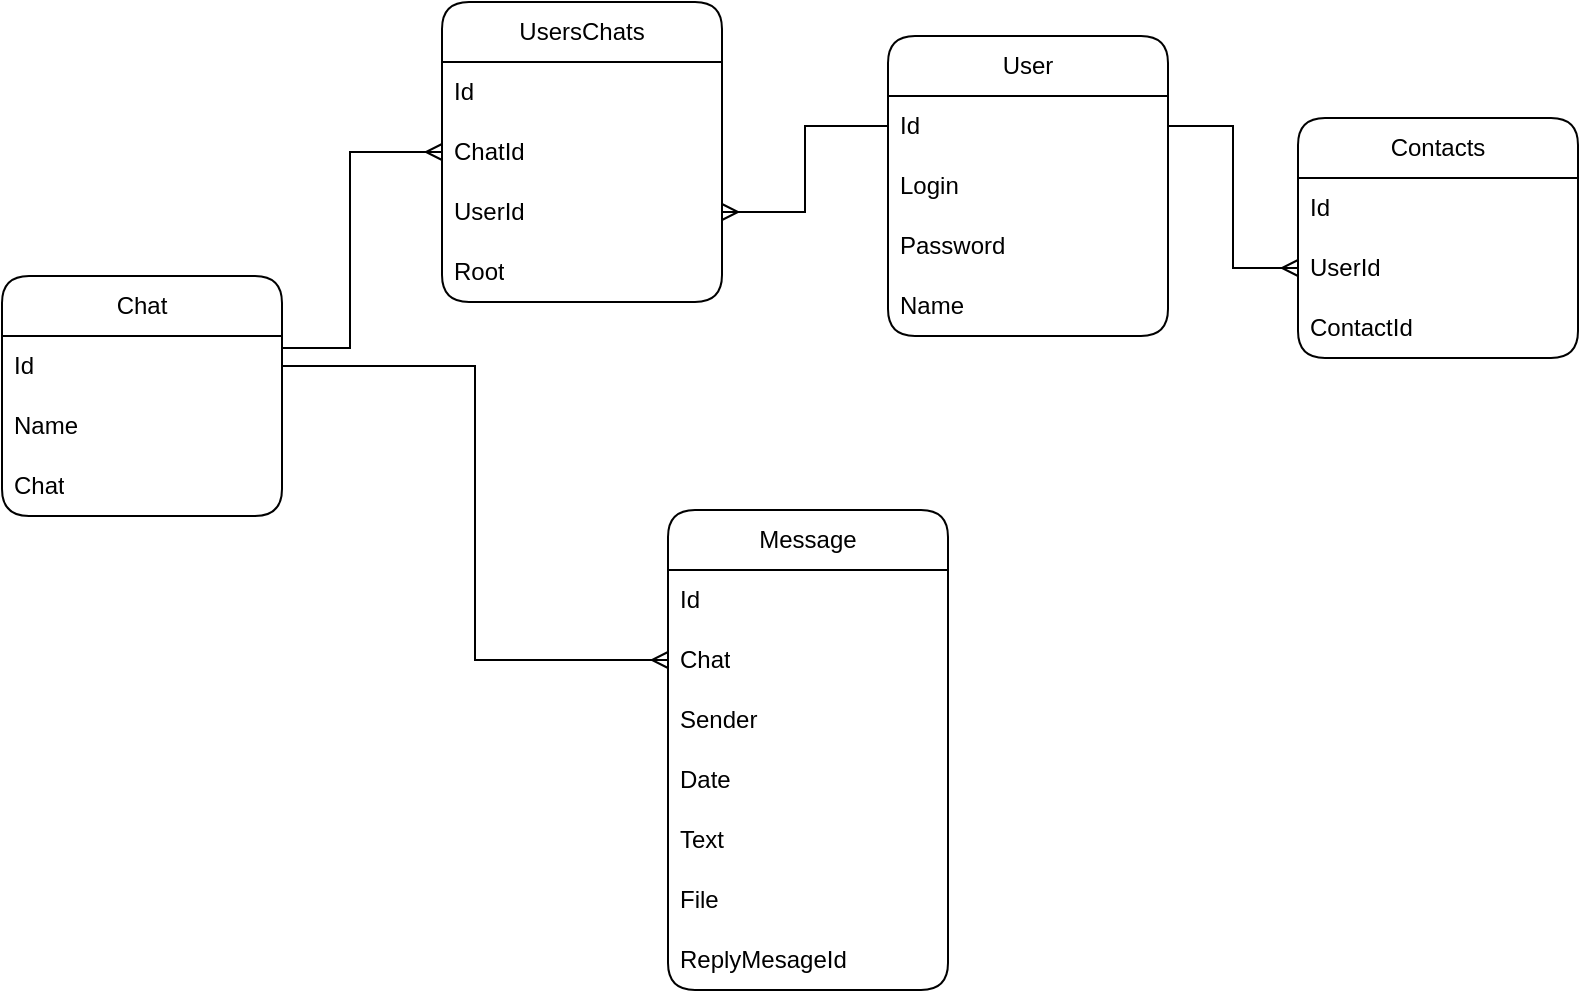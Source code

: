 <mxfile version="20.8.16" type="device" pages="4"><diagram id="z2VdPP5E9rf9lnQE1eEY" name="ERD"><mxGraphModel dx="591" dy="820" grid="0" gridSize="10" guides="1" tooltips="1" connect="1" arrows="1" fold="1" page="1" pageScale="1" pageWidth="827" pageHeight="1169" math="0" shadow="0"><root><mxCell id="0"/><mxCell id="1" parent="0"/><mxCell id="FbfmWUCXFCVzYImDOT79-1" value="Message" style="swimlane;fontStyle=0;childLayout=stackLayout;horizontal=1;startSize=30;horizontalStack=0;resizeParent=1;resizeParentMax=0;resizeLast=0;collapsible=1;marginBottom=0;whiteSpace=wrap;html=1;rounded=1;" parent="1" vertex="1"><mxGeometry x="1179" y="608" width="140" height="240" as="geometry"/></mxCell><mxCell id="FbfmWUCXFCVzYImDOT79-2" value="Id" style="text;strokeColor=none;fillColor=none;align=left;verticalAlign=middle;spacingLeft=4;spacingRight=4;overflow=hidden;points=[[0,0.5],[1,0.5]];portConstraint=eastwest;rotatable=0;whiteSpace=wrap;html=1;" parent="FbfmWUCXFCVzYImDOT79-1" vertex="1"><mxGeometry y="30" width="140" height="30" as="geometry"/></mxCell><mxCell id="FbfmWUCXFCVzYImDOT79-3" value="Chat" style="text;strokeColor=none;fillColor=none;align=left;verticalAlign=middle;spacingLeft=4;spacingRight=4;overflow=hidden;points=[[0,0.5],[1,0.5]];portConstraint=eastwest;rotatable=0;whiteSpace=wrap;html=1;" parent="FbfmWUCXFCVzYImDOT79-1" vertex="1"><mxGeometry y="60" width="140" height="30" as="geometry"/></mxCell><mxCell id="FbfmWUCXFCVzYImDOT79-4" value="Sender" style="text;strokeColor=none;fillColor=none;align=left;verticalAlign=middle;spacingLeft=4;spacingRight=4;overflow=hidden;points=[[0,0.5],[1,0.5]];portConstraint=eastwest;rotatable=0;whiteSpace=wrap;html=1;" parent="FbfmWUCXFCVzYImDOT79-1" vertex="1"><mxGeometry y="90" width="140" height="30" as="geometry"/></mxCell><mxCell id="I985CrPTi6Z5w1ehwbyP-1" value="Date" style="text;strokeColor=none;fillColor=none;align=left;verticalAlign=middle;spacingLeft=4;spacingRight=4;overflow=hidden;points=[[0,0.5],[1,0.5]];portConstraint=eastwest;rotatable=0;whiteSpace=wrap;html=1;" parent="FbfmWUCXFCVzYImDOT79-1" vertex="1"><mxGeometry y="120" width="140" height="30" as="geometry"/></mxCell><mxCell id="I985CrPTi6Z5w1ehwbyP-2" value="Text" style="text;strokeColor=none;fillColor=none;align=left;verticalAlign=middle;spacingLeft=4;spacingRight=4;overflow=hidden;points=[[0,0.5],[1,0.5]];portConstraint=eastwest;rotatable=0;whiteSpace=wrap;html=1;" parent="FbfmWUCXFCVzYImDOT79-1" vertex="1"><mxGeometry y="150" width="140" height="30" as="geometry"/></mxCell><mxCell id="I985CrPTi6Z5w1ehwbyP-3" value="File" style="text;strokeColor=none;fillColor=none;align=left;verticalAlign=middle;spacingLeft=4;spacingRight=4;overflow=hidden;points=[[0,0.5],[1,0.5]];portConstraint=eastwest;rotatable=0;whiteSpace=wrap;html=1;" parent="FbfmWUCXFCVzYImDOT79-1" vertex="1"><mxGeometry y="180" width="140" height="30" as="geometry"/></mxCell><mxCell id="I985CrPTi6Z5w1ehwbyP-4" value="ReplyMesageId" style="text;strokeColor=none;fillColor=none;align=left;verticalAlign=middle;spacingLeft=4;spacingRight=4;overflow=hidden;points=[[0,0.5],[1,0.5]];portConstraint=eastwest;rotatable=0;whiteSpace=wrap;html=1;" parent="FbfmWUCXFCVzYImDOT79-1" vertex="1"><mxGeometry y="210" width="140" height="30" as="geometry"/></mxCell><mxCell id="I985CrPTi6Z5w1ehwbyP-9" value="Chat" style="swimlane;fontStyle=0;childLayout=stackLayout;horizontal=1;startSize=30;horizontalStack=0;resizeParent=1;resizeParentMax=0;resizeLast=0;collapsible=1;marginBottom=0;whiteSpace=wrap;html=1;rounded=1;" parent="1" vertex="1"><mxGeometry x="846" y="491" width="140" height="120" as="geometry"/></mxCell><mxCell id="I985CrPTi6Z5w1ehwbyP-10" value="Id" style="text;strokeColor=none;fillColor=none;align=left;verticalAlign=middle;spacingLeft=4;spacingRight=4;overflow=hidden;points=[[0,0.5],[1,0.5]];portConstraint=eastwest;rotatable=0;whiteSpace=wrap;html=1;" parent="I985CrPTi6Z5w1ehwbyP-9" vertex="1"><mxGeometry y="30" width="140" height="30" as="geometry"/></mxCell><mxCell id="I985CrPTi6Z5w1ehwbyP-11" value="Name" style="text;strokeColor=none;fillColor=none;align=left;verticalAlign=middle;spacingLeft=4;spacingRight=4;overflow=hidden;points=[[0,0.5],[1,0.5]];portConstraint=eastwest;rotatable=0;whiteSpace=wrap;html=1;" parent="I985CrPTi6Z5w1ehwbyP-9" vertex="1"><mxGeometry y="60" width="140" height="30" as="geometry"/></mxCell><mxCell id="I985CrPTi6Z5w1ehwbyP-12" value="Chat" style="text;strokeColor=none;fillColor=none;align=left;verticalAlign=middle;spacingLeft=4;spacingRight=4;overflow=hidden;points=[[0,0.5],[1,0.5]];portConstraint=eastwest;rotatable=0;whiteSpace=wrap;html=1;" parent="I985CrPTi6Z5w1ehwbyP-9" vertex="1"><mxGeometry y="90" width="140" height="30" as="geometry"/></mxCell><mxCell id="I985CrPTi6Z5w1ehwbyP-13" value="UsersChats" style="swimlane;fontStyle=0;childLayout=stackLayout;horizontal=1;startSize=30;horizontalStack=0;resizeParent=1;resizeParentMax=0;resizeLast=0;collapsible=1;marginBottom=0;whiteSpace=wrap;html=1;rounded=1;" parent="1" vertex="1"><mxGeometry x="1066" y="354" width="140" height="150" as="geometry"/></mxCell><mxCell id="I985CrPTi6Z5w1ehwbyP-14" value="Id" style="text;strokeColor=none;fillColor=none;align=left;verticalAlign=middle;spacingLeft=4;spacingRight=4;overflow=hidden;points=[[0,0.5],[1,0.5]];portConstraint=eastwest;rotatable=0;whiteSpace=wrap;html=1;" parent="I985CrPTi6Z5w1ehwbyP-13" vertex="1"><mxGeometry y="30" width="140" height="30" as="geometry"/></mxCell><mxCell id="I985CrPTi6Z5w1ehwbyP-15" value="ChatId" style="text;strokeColor=none;fillColor=none;align=left;verticalAlign=middle;spacingLeft=4;spacingRight=4;overflow=hidden;points=[[0,0.5],[1,0.5]];portConstraint=eastwest;rotatable=0;whiteSpace=wrap;html=1;" parent="I985CrPTi6Z5w1ehwbyP-13" vertex="1"><mxGeometry y="60" width="140" height="30" as="geometry"/></mxCell><mxCell id="I985CrPTi6Z5w1ehwbyP-16" value="UserId" style="text;strokeColor=none;fillColor=none;align=left;verticalAlign=middle;spacingLeft=4;spacingRight=4;overflow=hidden;points=[[0,0.5],[1,0.5]];portConstraint=eastwest;rotatable=0;whiteSpace=wrap;html=1;" parent="I985CrPTi6Z5w1ehwbyP-13" vertex="1"><mxGeometry y="90" width="140" height="30" as="geometry"/></mxCell><mxCell id="I985CrPTi6Z5w1ehwbyP-17" value="Root" style="text;strokeColor=none;fillColor=none;align=left;verticalAlign=middle;spacingLeft=4;spacingRight=4;overflow=hidden;points=[[0,0.5],[1,0.5]];portConstraint=eastwest;rotatable=0;whiteSpace=wrap;html=1;" parent="I985CrPTi6Z5w1ehwbyP-13" vertex="1"><mxGeometry y="120" width="140" height="30" as="geometry"/></mxCell><mxCell id="I985CrPTi6Z5w1ehwbyP-22" value="User" style="swimlane;fontStyle=0;childLayout=stackLayout;horizontal=1;startSize=30;horizontalStack=0;resizeParent=1;resizeParentMax=0;resizeLast=0;collapsible=1;marginBottom=0;whiteSpace=wrap;html=1;rounded=1;" parent="1" vertex="1"><mxGeometry x="1289" y="371" width="140" height="150" as="geometry"/></mxCell><mxCell id="I985CrPTi6Z5w1ehwbyP-23" value="Id" style="text;strokeColor=none;fillColor=none;align=left;verticalAlign=middle;spacingLeft=4;spacingRight=4;overflow=hidden;points=[[0,0.5],[1,0.5]];portConstraint=eastwest;rotatable=0;whiteSpace=wrap;html=1;" parent="I985CrPTi6Z5w1ehwbyP-22" vertex="1"><mxGeometry y="30" width="140" height="30" as="geometry"/></mxCell><mxCell id="I985CrPTi6Z5w1ehwbyP-24" value="Login" style="text;strokeColor=none;fillColor=none;align=left;verticalAlign=middle;spacingLeft=4;spacingRight=4;overflow=hidden;points=[[0,0.5],[1,0.5]];portConstraint=eastwest;rotatable=0;whiteSpace=wrap;html=1;" parent="I985CrPTi6Z5w1ehwbyP-22" vertex="1"><mxGeometry y="60" width="140" height="30" as="geometry"/></mxCell><mxCell id="I985CrPTi6Z5w1ehwbyP-25" value="Password" style="text;strokeColor=none;fillColor=none;align=left;verticalAlign=middle;spacingLeft=4;spacingRight=4;overflow=hidden;points=[[0,0.5],[1,0.5]];portConstraint=eastwest;rotatable=0;whiteSpace=wrap;html=1;" parent="I985CrPTi6Z5w1ehwbyP-22" vertex="1"><mxGeometry y="90" width="140" height="30" as="geometry"/></mxCell><mxCell id="I985CrPTi6Z5w1ehwbyP-27" value="Name" style="text;strokeColor=none;fillColor=none;align=left;verticalAlign=middle;spacingLeft=4;spacingRight=4;overflow=hidden;points=[[0,0.5],[1,0.5]];portConstraint=eastwest;rotatable=0;whiteSpace=wrap;html=1;" parent="I985CrPTi6Z5w1ehwbyP-22" vertex="1"><mxGeometry y="120" width="140" height="30" as="geometry"/></mxCell><mxCell id="I985CrPTi6Z5w1ehwbyP-32" style="edgeStyle=orthogonalEdgeStyle;rounded=0;orthogonalLoop=1;jettySize=auto;html=1;endArrow=ERmany;endFill=0;" parent="1" source="I985CrPTi6Z5w1ehwbyP-10" target="FbfmWUCXFCVzYImDOT79-3" edge="1"><mxGeometry relative="1" as="geometry"/></mxCell><mxCell id="I985CrPTi6Z5w1ehwbyP-34" style="edgeStyle=orthogonalEdgeStyle;rounded=0;orthogonalLoop=1;jettySize=auto;html=1;endArrow=ERmany;endFill=0;" parent="1" source="I985CrPTi6Z5w1ehwbyP-10" target="I985CrPTi6Z5w1ehwbyP-15" edge="1"><mxGeometry relative="1" as="geometry"><Array as="points"><mxPoint x="1020" y="527"/><mxPoint x="1020" y="429"/></Array></mxGeometry></mxCell><mxCell id="I985CrPTi6Z5w1ehwbyP-36" style="edgeStyle=orthogonalEdgeStyle;rounded=0;orthogonalLoop=1;jettySize=auto;html=1;endArrow=ERmany;endFill=0;" parent="1" source="I985CrPTi6Z5w1ehwbyP-23" target="I985CrPTi6Z5w1ehwbyP-16" edge="1"><mxGeometry relative="1" as="geometry"/></mxCell><mxCell id="XL3skeO6Lh-21nJ-4x85-1" value="Contacts" style="swimlane;fontStyle=0;childLayout=stackLayout;horizontal=1;startSize=30;horizontalStack=0;resizeParent=1;resizeParentMax=0;resizeLast=0;collapsible=1;marginBottom=0;whiteSpace=wrap;html=1;rounded=1;" parent="1" vertex="1"><mxGeometry x="1494" y="412" width="140" height="120" as="geometry"/></mxCell><mxCell id="XL3skeO6Lh-21nJ-4x85-2" value="Id" style="text;strokeColor=none;fillColor=none;align=left;verticalAlign=middle;spacingLeft=4;spacingRight=4;overflow=hidden;points=[[0,0.5],[1,0.5]];portConstraint=eastwest;rotatable=0;whiteSpace=wrap;html=1;" parent="XL3skeO6Lh-21nJ-4x85-1" vertex="1"><mxGeometry y="30" width="140" height="30" as="geometry"/></mxCell><mxCell id="XL3skeO6Lh-21nJ-4x85-3" value="UserId" style="text;strokeColor=none;fillColor=none;align=left;verticalAlign=middle;spacingLeft=4;spacingRight=4;overflow=hidden;points=[[0,0.5],[1,0.5]];portConstraint=eastwest;rotatable=0;whiteSpace=wrap;html=1;" parent="XL3skeO6Lh-21nJ-4x85-1" vertex="1"><mxGeometry y="60" width="140" height="30" as="geometry"/></mxCell><mxCell id="XL3skeO6Lh-21nJ-4x85-12" value="ContactId" style="text;strokeColor=none;fillColor=none;align=left;verticalAlign=middle;spacingLeft=4;spacingRight=4;overflow=hidden;points=[[0,0.5],[1,0.5]];portConstraint=eastwest;rotatable=0;whiteSpace=wrap;html=1;" parent="XL3skeO6Lh-21nJ-4x85-1" vertex="1"><mxGeometry y="90" width="140" height="30" as="geometry"/></mxCell><mxCell id="XL3skeO6Lh-21nJ-4x85-9" style="edgeStyle=orthogonalEdgeStyle;rounded=0;orthogonalLoop=1;jettySize=auto;html=1;entryX=0;entryY=0.5;entryDx=0;entryDy=0;endArrow=ERmany;endFill=0;" parent="1" source="I985CrPTi6Z5w1ehwbyP-23" target="XL3skeO6Lh-21nJ-4x85-3" edge="1"><mxGeometry relative="1" as="geometry"/></mxCell></root></mxGraphModel></diagram><diagram id="fzyZvT5CDgICS-utfJ7O" name="Диаграмма состояний"><mxGraphModel dx="3418" dy="1220" grid="1" gridSize="10" guides="1" tooltips="1" connect="1" arrows="1" fold="1" page="0" pageScale="1" pageWidth="827" pageHeight="1169" math="0" shadow="0"><root><mxCell id="0"/><mxCell id="1" parent="0"/><mxCell id="l2x0lb1TCZAshGZwejLS-6" value="" style="ellipse;html=1;shape=endState;fillColor=#000000;strokeColor=#000000;" parent="1" vertex="1"><mxGeometry x="-1431" y="490" width="30" height="30" as="geometry"/></mxCell><mxCell id="5RJV8oR0YOuCCj94N0gA-1" value="Успешная авторизация" style="edgeStyle=orthogonalEdgeStyle;rounded=1;jumpStyle=gap;orthogonalLoop=1;jettySize=auto;html=1;entryX=0.5;entryY=0;entryDx=0;entryDy=0;" parent="1" source="l2x0lb1TCZAshGZwejLS-9" target="l2x0lb1TCZAshGZwejLS-37" edge="1"><mxGeometry relative="1" as="geometry"/></mxCell><mxCell id="l2x0lb1TCZAshGZwejLS-9" value="Авторизация" style="swimlane;whiteSpace=wrap;html=1;rounded=1;" parent="1" vertex="1"><mxGeometry x="-1386" y="-210" width="304" height="290" as="geometry"/></mxCell><mxCell id="l2x0lb1TCZAshGZwejLS-10" value="Ввод данных аккаунта" style="swimlane;whiteSpace=wrap;html=1;rounded=1;" parent="l2x0lb1TCZAshGZwejLS-9" vertex="1"><mxGeometry x="39.5" y="41" width="225" height="228" as="geometry"/></mxCell><mxCell id="l2x0lb1TCZAshGZwejLS-11" value="Ввод логина" style="swimlane;whiteSpace=wrap;html=1;rounded=1;startSize=23;" parent="l2x0lb1TCZAshGZwejLS-10" vertex="1"><mxGeometry x="25" y="42" width="185" height="71" as="geometry"/></mxCell><mxCell id="l2x0lb1TCZAshGZwejLS-13" value="request" style="text;html=1;align=center;verticalAlign=middle;resizable=0;points=[];autosize=1;strokeColor=none;fillColor=none;" parent="l2x0lb1TCZAshGZwejLS-11" vertex="1"><mxGeometry x="62.5" y="33.5" width="59" height="26" as="geometry"/></mxCell><mxCell id="l2x0lb1TCZAshGZwejLS-14" value="Ввод пароля" style="swimlane;whiteSpace=wrap;html=1;rounded=1;" parent="l2x0lb1TCZAshGZwejLS-10" vertex="1"><mxGeometry x="25" y="149" width="185" height="71" as="geometry"/></mxCell><mxCell id="l2x0lb1TCZAshGZwejLS-15" value="request" style="text;html=1;align=center;verticalAlign=middle;resizable=0;points=[];autosize=1;strokeColor=none;fillColor=none;" parent="l2x0lb1TCZAshGZwejLS-14" vertex="1"><mxGeometry x="64.5" y="31" width="59" height="26" as="geometry"/></mxCell><mxCell id="5RJV8oR0YOuCCj94N0gA-2" value="Аккаунт &lt;br&gt;создан" style="edgeStyle=orthogonalEdgeStyle;rounded=1;jumpStyle=gap;orthogonalLoop=1;jettySize=auto;html=1;entryX=0;entryY=0.5;entryDx=0;entryDy=0;" parent="1" source="l2x0lb1TCZAshGZwejLS-17" target="l2x0lb1TCZAshGZwejLS-9" edge="1"><mxGeometry relative="1" as="geometry"/></mxCell><mxCell id="l2x0lb1TCZAshGZwejLS-17" value="Регистрация" style="swimlane;whiteSpace=wrap;html=1;rounded=1;startSize=23;" parent="1" vertex="1"><mxGeometry x="-1747" y="-210" width="277" height="376" as="geometry"/></mxCell><mxCell id="l2x0lb1TCZAshGZwejLS-18" value="Ввод данных аккаунта" style="swimlane;whiteSpace=wrap;html=1;rounded=1;" parent="l2x0lb1TCZAshGZwejLS-17" vertex="1"><mxGeometry x="22" y="39.5" width="225" height="316" as="geometry"/></mxCell><mxCell id="l2x0lb1TCZAshGZwejLS-48" style="edgeStyle=orthogonalEdgeStyle;rounded=0;orthogonalLoop=1;jettySize=auto;html=1;entryX=0.5;entryY=0;entryDx=0;entryDy=0;strokeColor=#FFFFFF;" parent="l2x0lb1TCZAshGZwejLS-18" source="l2x0lb1TCZAshGZwejLS-19" target="l2x0lb1TCZAshGZwejLS-24" edge="1"><mxGeometry relative="1" as="geometry"/></mxCell><mxCell id="l2x0lb1TCZAshGZwejLS-19" value="Ввод имени" style="swimlane;whiteSpace=wrap;html=1;rounded=1;" parent="l2x0lb1TCZAshGZwejLS-18" vertex="1"><mxGeometry x="20" y="33" width="185" height="71" as="geometry"/></mxCell><mxCell id="l2x0lb1TCZAshGZwejLS-20" value="request" style="text;html=1;align=center;verticalAlign=middle;resizable=0;points=[];autosize=1;strokeColor=none;fillColor=none;" parent="l2x0lb1TCZAshGZwejLS-19" vertex="1"><mxGeometry x="61" y="33" width="59" height="26" as="geometry"/></mxCell><mxCell id="l2x0lb1TCZAshGZwejLS-49" style="edgeStyle=orthogonalEdgeStyle;rounded=0;orthogonalLoop=1;jettySize=auto;html=1;entryX=0.5;entryY=0;entryDx=0;entryDy=0;strokeColor=#FFFFFF;" parent="l2x0lb1TCZAshGZwejLS-18" source="l2x0lb1TCZAshGZwejLS-24" target="l2x0lb1TCZAshGZwejLS-27" edge="1"><mxGeometry relative="1" as="geometry"/></mxCell><mxCell id="l2x0lb1TCZAshGZwejLS-24" value="Ввод логина" style="swimlane;whiteSpace=wrap;html=1;rounded=1;" parent="l2x0lb1TCZAshGZwejLS-18" vertex="1"><mxGeometry x="20" y="126" width="185" height="71" as="geometry"/></mxCell><mxCell id="l2x0lb1TCZAshGZwejLS-25" value="request" style="text;html=1;align=center;verticalAlign=middle;resizable=0;points=[];autosize=1;strokeColor=none;fillColor=none;" parent="l2x0lb1TCZAshGZwejLS-24" vertex="1"><mxGeometry x="62.5" y="33.5" width="59" height="26" as="geometry"/></mxCell><mxCell id="l2x0lb1TCZAshGZwejLS-27" value="Ввод пароля" style="swimlane;whiteSpace=wrap;html=1;rounded=1;" parent="l2x0lb1TCZAshGZwejLS-18" vertex="1"><mxGeometry x="20" y="222" width="185" height="71" as="geometry"/></mxCell><mxCell id="l2x0lb1TCZAshGZwejLS-28" value="request" style="text;html=1;align=center;verticalAlign=middle;resizable=0;points=[];autosize=1;strokeColor=none;fillColor=none;" parent="l2x0lb1TCZAshGZwejLS-27" vertex="1"><mxGeometry x="64.5" y="31" width="59" height="26" as="geometry"/></mxCell><mxCell id="5RJV8oR0YOuCCj94N0gA-3" value="Сообщение &lt;br&gt;отправлено" style="edgeStyle=orthogonalEdgeStyle;rounded=1;jumpStyle=gap;orthogonalLoop=1;jettySize=auto;html=1;entryX=0.5;entryY=0;entryDx=0;entryDy=0;" parent="1" source="l2x0lb1TCZAshGZwejLS-37" target="l2x0lb1TCZAshGZwejLS-6" edge="1"><mxGeometry x="-0.176" relative="1" as="geometry"><mxPoint as="offset"/></mxGeometry></mxCell><mxCell id="l2x0lb1TCZAshGZwejLS-37" value="Взаимодействие с сайтом" style="swimlane;whiteSpace=wrap;html=1;rounded=1;" parent="1" vertex="1"><mxGeometry x="-1747" y="192" width="662" height="247" as="geometry"/></mxCell><mxCell id="l2x0lb1TCZAshGZwejLS-38" value="Открыть чат" style="swimlane;whiteSpace=wrap;html=1;rounded=1;" parent="l2x0lb1TCZAshGZwejLS-37" vertex="1"><mxGeometry x="14" y="63" width="304" height="153" as="geometry"/></mxCell><mxCell id="l2x0lb1TCZAshGZwejLS-39" value="Выбор чата" style="swimlane;whiteSpace=wrap;html=1;rounded=1;" parent="l2x0lb1TCZAshGZwejLS-38" vertex="1"><mxGeometry x="39.5" y="43" width="225" height="82" as="geometry"/></mxCell><mxCell id="l2x0lb1TCZAshGZwejLS-40" value="request" style="text;html=1;align=center;verticalAlign=middle;resizable=0;points=[];autosize=1;strokeColor=none;fillColor=none;" parent="l2x0lb1TCZAshGZwejLS-39" vertex="1"><mxGeometry x="84.5" y="40" width="59" height="26" as="geometry"/></mxCell><mxCell id="l2x0lb1TCZAshGZwejLS-41" value="Отправить сообщение" style="swimlane;whiteSpace=wrap;html=1;rounded=1;" parent="l2x0lb1TCZAshGZwejLS-37" vertex="1"><mxGeometry x="339" y="63" width="304" height="153" as="geometry"/></mxCell><mxCell id="l2x0lb1TCZAshGZwejLS-42" value="Ввод сообщения" style="swimlane;whiteSpace=wrap;html=1;rounded=1;" parent="l2x0lb1TCZAshGZwejLS-41" vertex="1"><mxGeometry x="39.5" y="43" width="225" height="82" as="geometry"/></mxCell><mxCell id="l2x0lb1TCZAshGZwejLS-43" value="request" style="text;html=1;align=center;verticalAlign=middle;resizable=0;points=[];autosize=1;strokeColor=none;fillColor=none;" parent="l2x0lb1TCZAshGZwejLS-42" vertex="1"><mxGeometry x="84.5" y="40" width="59" height="26" as="geometry"/></mxCell><mxCell id="5RJV8oR0YOuCCj94N0gA-4" value="&lt;span style=&quot;border-color: var(--border-color); color: rgb(0, 0, 0); font-family: Helvetica; font-style: normal; font-variant-ligatures: normal; font-variant-caps: normal; font-weight: 400; letter-spacing: normal; orphans: 2; text-align: center; text-indent: 0px; text-transform: none; widows: 2; word-spacing: 0px; -webkit-text-stroke-width: 0px; text-decoration-thickness: initial; text-decoration-style: initial; text-decoration-color: initial; font-size: 12px;&quot;&gt;Вход на сайт без&amp;nbsp;&lt;/span&gt;&lt;div style=&quot;border-color: var(--border-color); color: rgb(0, 0, 0); font-family: Helvetica; font-style: normal; font-variant-ligatures: normal; font-variant-caps: normal; font-weight: 400; letter-spacing: normal; orphans: 2; text-align: center; text-indent: 0px; text-transform: none; widows: 2; word-spacing: 0px; -webkit-text-stroke-width: 0px; text-decoration-thickness: initial; text-decoration-style: initial; text-decoration-color: initial; font-size: 12px;&quot;&gt;учетной записи&lt;/div&gt;" style="edgeStyle=orthogonalEdgeStyle;rounded=1;jumpStyle=gap;orthogonalLoop=1;jettySize=auto;html=1;entryX=0.5;entryY=0;entryDx=0;entryDy=0;" parent="1" source="Z_8dz97kvcMDOXHoFTYa-5" target="l2x0lb1TCZAshGZwejLS-17" edge="1"><mxGeometry x="-0.238" relative="1" as="geometry"><mxPoint as="offset"/></mxGeometry></mxCell><mxCell id="Z_8dz97kvcMDOXHoFTYa-5" value="" style="ellipse;whiteSpace=wrap;html=1;aspect=fixed;fillColor=#000000;" parent="1" vertex="1"><mxGeometry x="-1619.25" y="-280" width="21.5" height="21.5" as="geometry"/></mxCell><mxCell id="Z_8dz97kvcMDOXHoFTYa-10" value="" style="ellipse;html=1;shape=endState;fillColor=#000000;strokeColor=#000000;" parent="1" vertex="1"><mxGeometry x="-1412.5" y="1690" width="30" height="30" as="geometry"/></mxCell><mxCell id="Z_8dz97kvcMDOXHoFTYa-11" value="Успешная авторизация" style="edgeStyle=orthogonalEdgeStyle;rounded=0;orthogonalLoop=1;jettySize=auto;html=1;" parent="1" source="Z_8dz97kvcMDOXHoFTYa-12" target="Z_8dz97kvcMDOXHoFTYa-32" edge="1"><mxGeometry relative="1" as="geometry"/></mxCell><mxCell id="Z_8dz97kvcMDOXHoFTYa-12" value="Авторизация" style="swimlane;whiteSpace=wrap;html=1;rounded=1;" parent="1" vertex="1"><mxGeometry x="-1560" y="900" width="324" height="290" as="geometry"/></mxCell><mxCell id="Z_8dz97kvcMDOXHoFTYa-13" value="Ввод данных аккаунта" style="swimlane;whiteSpace=wrap;html=1;rounded=1;" parent="Z_8dz97kvcMDOXHoFTYa-12" vertex="1"><mxGeometry x="49.5" y="41" width="225" height="228" as="geometry"/></mxCell><mxCell id="Z_8dz97kvcMDOXHoFTYa-14" value="Ввод логина" style="swimlane;whiteSpace=wrap;html=1;rounded=1;startSize=23;" parent="Z_8dz97kvcMDOXHoFTYa-13" vertex="1"><mxGeometry x="20" y="39" width="185" height="71" as="geometry"/></mxCell><mxCell id="Z_8dz97kvcMDOXHoFTYa-15" value="request" style="text;html=1;align=center;verticalAlign=middle;resizable=0;points=[];autosize=1;strokeColor=none;fillColor=none;" parent="Z_8dz97kvcMDOXHoFTYa-14" vertex="1"><mxGeometry x="62.5" y="33.5" width="59" height="26" as="geometry"/></mxCell><mxCell id="Z_8dz97kvcMDOXHoFTYa-16" value="Ввод пароля" style="swimlane;whiteSpace=wrap;html=1;rounded=1;" parent="Z_8dz97kvcMDOXHoFTYa-13" vertex="1"><mxGeometry x="20" y="146" width="185" height="71" as="geometry"/></mxCell><mxCell id="Z_8dz97kvcMDOXHoFTYa-17" value="request" style="text;html=1;align=center;verticalAlign=middle;resizable=0;points=[];autosize=1;strokeColor=none;fillColor=none;" parent="Z_8dz97kvcMDOXHoFTYa-16" vertex="1"><mxGeometry x="64.5" y="31" width="59" height="26" as="geometry"/></mxCell><mxCell id="Z_8dz97kvcMDOXHoFTYa-30" style="edgeStyle=orthogonalEdgeStyle;rounded=0;orthogonalLoop=1;jettySize=auto;html=1;entryX=0.5;entryY=0;entryDx=0;entryDy=0;" parent="1" source="Z_8dz97kvcMDOXHoFTYa-32" target="Z_8dz97kvcMDOXHoFTYa-10" edge="1"><mxGeometry relative="1" as="geometry"/></mxCell><mxCell id="Z_8dz97kvcMDOXHoFTYa-31" value="Сообщение &lt;br&gt;отправлено" style="edgeLabel;html=1;align=center;verticalAlign=middle;resizable=0;points=[];" parent="Z_8dz97kvcMDOXHoFTYa-30" vertex="1" connectable="0"><mxGeometry x="0.115" relative="1" as="geometry"><mxPoint y="-7" as="offset"/></mxGeometry></mxCell><mxCell id="Z_8dz97kvcMDOXHoFTYa-32" value="Взаимодействие с сайтом" style="swimlane;whiteSpace=wrap;html=1;rounded=1;" parent="1" vertex="1"><mxGeometry x="-1567.5" y="1220" width="339" height="418" as="geometry"/></mxCell><mxCell id="Z_8dz97kvcMDOXHoFTYa-33" value="Создать чат" style="swimlane;whiteSpace=wrap;html=1;rounded=1;" parent="Z_8dz97kvcMDOXHoFTYa-32" vertex="1"><mxGeometry x="19" y="40" width="304" height="153" as="geometry"/></mxCell><mxCell id="Z_8dz97kvcMDOXHoFTYa-34" value="Ввести данные чата" style="swimlane;whiteSpace=wrap;html=1;rounded=1;" parent="Z_8dz97kvcMDOXHoFTYa-33" vertex="1"><mxGeometry x="39.5" y="43" width="225" height="82" as="geometry"/></mxCell><mxCell id="Z_8dz97kvcMDOXHoFTYa-43" value="добавить участников чата" style="text;html=1;align=center;verticalAlign=middle;resizable=0;points=[];autosize=1;strokeColor=none;fillColor=none;" parent="Z_8dz97kvcMDOXHoFTYa-34" vertex="1"><mxGeometry x="27.5" y="38" width="170" height="30" as="geometry"/></mxCell><mxCell id="Z_8dz97kvcMDOXHoFTYa-36" value="Отправить сообщение" style="swimlane;whiteSpace=wrap;html=1;rounded=1;" parent="Z_8dz97kvcMDOXHoFTYa-32" vertex="1"><mxGeometry x="21" y="240" width="304" height="153" as="geometry"/></mxCell><mxCell id="Z_8dz97kvcMDOXHoFTYa-37" value="Ввод сообщения" style="swimlane;whiteSpace=wrap;html=1;rounded=1;" parent="Z_8dz97kvcMDOXHoFTYa-36" vertex="1"><mxGeometry x="39.5" y="43" width="225" height="82" as="geometry"/></mxCell><mxCell id="Z_8dz97kvcMDOXHoFTYa-38" value="request" style="text;html=1;align=center;verticalAlign=middle;resizable=0;points=[];autosize=1;strokeColor=none;fillColor=none;" parent="Z_8dz97kvcMDOXHoFTYa-37" vertex="1"><mxGeometry x="84.5" y="40" width="59" height="26" as="geometry"/></mxCell><mxCell id="Z_8dz97kvcMDOXHoFTYa-42" value="" style="endArrow=classic;html=1;rounded=0;exitX=0.5;exitY=1;exitDx=0;exitDy=0;" parent="Z_8dz97kvcMDOXHoFTYa-32" source="Z_8dz97kvcMDOXHoFTYa-33" target="Z_8dz97kvcMDOXHoFTYa-36" edge="1"><mxGeometry width="50" height="50" relative="1" as="geometry"><mxPoint x="49" y="-12" as="sourcePoint"/><mxPoint x="99" y="-62" as="targetPoint"/></mxGeometry></mxCell><mxCell id="Z_8dz97kvcMDOXHoFTYa-47" value="Успешно создан чат" style="edgeLabel;html=1;align=center;verticalAlign=middle;resizable=0;points=[];" parent="Z_8dz97kvcMDOXHoFTYa-42" vertex="1" connectable="0"><mxGeometry x="-0.195" y="1" relative="1" as="geometry"><mxPoint as="offset"/></mxGeometry></mxCell><mxCell id="5RJV8oR0YOuCCj94N0gA-6" style="edgeStyle=orthogonalEdgeStyle;rounded=1;jumpStyle=gap;orthogonalLoop=1;jettySize=auto;html=1;entryX=0.5;entryY=0;entryDx=0;entryDy=0;" parent="1" source="5RJV8oR0YOuCCj94N0gA-5" target="Z_8dz97kvcMDOXHoFTYa-12" edge="1"><mxGeometry relative="1" as="geometry"/></mxCell><mxCell id="5RJV8oR0YOuCCj94N0gA-5" value="" style="ellipse;whiteSpace=wrap;html=1;aspect=fixed;fillColor=#000000;" parent="1" vertex="1"><mxGeometry x="-1413.5" y="810" width="31" height="31" as="geometry"/></mxCell><mxCell id="5RJV8oR0YOuCCj94N0gA-7" value="&lt;span style=&quot;font-size: 12px;&quot;&gt;Вход на сайт с&amp;nbsp;&lt;/span&gt;&lt;div style=&quot;font-size: 12px;&quot;&gt;учетной записью&lt;/div&gt;" style="edgeLabel;html=1;align=center;verticalAlign=middle;resizable=0;points=[];" parent="1" vertex="1" connectable="0"><mxGeometry x="-1400.535" y="866.973" as="geometry"/></mxCell></root></mxGraphModel></diagram><diagram id="da7O-RG12QX-RUkRJvuD" name="Диарамма классов"><mxGraphModel dx="1418" dy="820" grid="0" gridSize="10" guides="1" tooltips="1" connect="1" arrows="1" fold="1" page="0" pageScale="1" pageWidth="827" pageHeight="1169" math="0" shadow="0"><root><mxCell id="0"/><mxCell id="1" parent="0"/><mxCell id="4vCALpQ0_oLf2Ol78lpZ-1" value="Chat" style="swimlane;fontStyle=0;childLayout=stackLayout;horizontal=1;startSize=30;horizontalStack=0;resizeParent=1;resizeParentMax=0;resizeLast=0;collapsible=1;marginBottom=0;whiteSpace=wrap;html=1;" parent="1" vertex="1"><mxGeometry x="577" y="398" width="200" height="300" as="geometry"/></mxCell><mxCell id="4vCALpQ0_oLf2Ol78lpZ-2" value="+ Id : int" style="text;strokeColor=none;fillColor=none;align=left;verticalAlign=middle;spacingLeft=4;spacingRight=4;overflow=hidden;points=[[0,0.5],[1,0.5]];portConstraint=eastwest;rotatable=0;whiteSpace=wrap;html=1;" parent="4vCALpQ0_oLf2Ol78lpZ-1" vertex="1"><mxGeometry y="30" width="200" height="30" as="geometry"/></mxCell><mxCell id="4vCALpQ0_oLf2Ol78lpZ-3" value="+ Name : string" style="text;strokeColor=none;fillColor=none;align=left;verticalAlign=middle;spacingLeft=4;spacingRight=4;overflow=hidden;points=[[0,0.5],[1,0.5]];portConstraint=eastwest;rotatable=0;whiteSpace=wrap;html=1;" parent="4vCALpQ0_oLf2Ol78lpZ-1" vertex="1"><mxGeometry y="60" width="200" height="30" as="geometry"/></mxCell><mxCell id="4vCALpQ0_oLf2Ol78lpZ-4" value="+ Description : string" style="text;strokeColor=none;fillColor=none;align=left;verticalAlign=middle;spacingLeft=4;spacingRight=4;overflow=hidden;points=[[0,0.5],[1,0.5]];portConstraint=eastwest;rotatable=0;whiteSpace=wrap;html=1;" parent="4vCALpQ0_oLf2Ol78lpZ-1" vertex="1"><mxGeometry y="90" width="200" height="30" as="geometry"/></mxCell><mxCell id="4vCALpQ0_oLf2Ol78lpZ-5" value="+ Image : string" style="text;strokeColor=none;fillColor=none;align=left;verticalAlign=middle;spacingLeft=4;spacingRight=4;overflow=hidden;points=[[0,0.5],[1,0.5]];portConstraint=eastwest;rotatable=0;whiteSpace=wrap;html=1;" parent="4vCALpQ0_oLf2Ol78lpZ-1" vertex="1"><mxGeometry y="120" width="200" height="30" as="geometry"/></mxCell><mxCell id="nUeQsRiHgMKMQyRFG5hA-2" value="+ Users : List&amp;lt;User&amp;gt;" style="text;strokeColor=none;fillColor=none;align=left;verticalAlign=middle;spacingLeft=4;spacingRight=4;overflow=hidden;points=[[0,0.5],[1,0.5]];portConstraint=eastwest;rotatable=0;whiteSpace=wrap;html=1;" parent="4vCALpQ0_oLf2Ol78lpZ-1" vertex="1"><mxGeometry y="150" width="200" height="30" as="geometry"/></mxCell><mxCell id="BVUruyA1RBa_F83MhW42-3" value="+ Messages : List&amp;lt;Message&amp;gt;" style="text;strokeColor=none;fillColor=none;align=left;verticalAlign=middle;spacingLeft=4;spacingRight=4;overflow=hidden;points=[[0,0.5],[1,0.5]];portConstraint=eastwest;rotatable=0;whiteSpace=wrap;html=1;" parent="4vCALpQ0_oLf2Ol78lpZ-1" vertex="1"><mxGeometry y="180" width="200" height="30" as="geometry"/></mxCell><mxCell id="nUeQsRiHgMKMQyRFG5hA-5" value="+ Send(Message) : void" style="text;strokeColor=default;fillColor=none;align=left;verticalAlign=middle;spacingLeft=4;spacingRight=4;overflow=hidden;points=[[0,0.5],[1,0.5]];portConstraint=eastwest;rotatable=0;whiteSpace=wrap;html=1;" parent="4vCALpQ0_oLf2Ol78lpZ-1" vertex="1"><mxGeometry y="210" width="200" height="30" as="geometry"/></mxCell><mxCell id="nUeQsRiHgMKMQyRFG5hA-6" value="+ Edit(Message) : void" style="text;strokeColor=default;fillColor=none;align=left;verticalAlign=middle;spacingLeft=4;spacingRight=4;overflow=hidden;points=[[0,0.5],[1,0.5]];portConstraint=eastwest;rotatable=0;whiteSpace=wrap;html=1;" parent="4vCALpQ0_oLf2Ol78lpZ-1" vertex="1"><mxGeometry y="240" width="200" height="30" as="geometry"/></mxCell><mxCell id="nUeQsRiHgMKMQyRFG5hA-7" value="+ Delete(Message) : void" style="text;strokeColor=default;fillColor=none;align=left;verticalAlign=middle;spacingLeft=4;spacingRight=4;overflow=hidden;points=[[0,0.5],[1,0.5]];portConstraint=eastwest;rotatable=0;whiteSpace=wrap;html=1;" parent="4vCALpQ0_oLf2Ol78lpZ-1" vertex="1"><mxGeometry y="270" width="200" height="30" as="geometry"/></mxCell><mxCell id="Slf2RGPzYiNDRuW9Pm4K-2" value="*...*" style="edgeStyle=orthogonalEdgeStyle;rounded=0;orthogonalLoop=1;jettySize=auto;html=1;endArrow=none;endFill=0;" parent="1" source="4vCALpQ0_oLf2Ol78lpZ-6" target="4vCALpQ0_oLf2Ol78lpZ-1" edge="1"><mxGeometry relative="1" as="geometry"><Array as="points"><mxPoint x="595" y="244"/><mxPoint x="595" y="365"/></Array></mxGeometry></mxCell><mxCell id="4vCALpQ0_oLf2Ol78lpZ-6" value="User" style="swimlane;fontStyle=0;childLayout=stackLayout;horizontal=1;startSize=30;horizontalStack=0;resizeParent=1;resizeParentMax=0;resizeLast=0;collapsible=1;marginBottom=0;whiteSpace=wrap;html=1;" parent="1" vertex="1"><mxGeometry x="347" y="137" width="200" height="330" as="geometry"/></mxCell><mxCell id="4vCALpQ0_oLf2Ol78lpZ-7" value="+ Id : int" style="text;strokeColor=none;fillColor=none;align=left;verticalAlign=middle;spacingLeft=4;spacingRight=4;overflow=hidden;points=[[0,0.5],[1,0.5]];portConstraint=eastwest;rotatable=0;whiteSpace=wrap;html=1;" parent="4vCALpQ0_oLf2Ol78lpZ-6" vertex="1"><mxGeometry y="30" width="200" height="30" as="geometry"/></mxCell><mxCell id="4vCALpQ0_oLf2Ol78lpZ-8" value="- Login : string" style="text;strokeColor=none;fillColor=none;align=left;verticalAlign=middle;spacingLeft=4;spacingRight=4;overflow=hidden;points=[[0,0.5],[1,0.5]];portConstraint=eastwest;rotatable=0;whiteSpace=wrap;html=1;" parent="4vCALpQ0_oLf2Ol78lpZ-6" vertex="1"><mxGeometry y="60" width="200" height="30" as="geometry"/></mxCell><mxCell id="4vCALpQ0_oLf2Ol78lpZ-10" value="- Password : string" style="text;strokeColor=none;fillColor=none;align=left;verticalAlign=middle;spacingLeft=4;spacingRight=4;overflow=hidden;points=[[0,0.5],[1,0.5]];portConstraint=eastwest;rotatable=0;whiteSpace=wrap;html=1;" parent="4vCALpQ0_oLf2Ol78lpZ-6" vertex="1"><mxGeometry y="90" width="200" height="30" as="geometry"/></mxCell><mxCell id="4vCALpQ0_oLf2Ol78lpZ-9" value="+ Name : string" style="text;strokeColor=none;fillColor=none;align=left;verticalAlign=middle;spacingLeft=4;spacingRight=4;overflow=hidden;points=[[0,0.5],[1,0.5]];portConstraint=eastwest;rotatable=0;whiteSpace=wrap;html=1;" parent="4vCALpQ0_oLf2Ol78lpZ-6" vertex="1"><mxGeometry y="120" width="200" height="30" as="geometry"/></mxCell><mxCell id="nUeQsRiHgMKMQyRFG5hA-1" value="+ Chats : List&amp;lt;Chat&amp;gt;" style="text;strokeColor=none;fillColor=none;align=left;verticalAlign=middle;spacingLeft=4;spacingRight=4;overflow=hidden;points=[[0,0.5],[1,0.5]];portConstraint=eastwest;rotatable=0;whiteSpace=wrap;html=1;" parent="4vCALpQ0_oLf2Ol78lpZ-6" vertex="1"><mxGeometry y="150" width="200" height="30" as="geometry"/></mxCell><mxCell id="nUeQsRiHgMKMQyRFG5hA-4" value="+ Contacts : List&amp;lt;Contact&amp;gt;" style="text;strokeColor=none;fillColor=none;align=left;verticalAlign=middle;spacingLeft=4;spacingRight=4;overflow=hidden;points=[[0,0.5],[1,0.5]];portConstraint=eastwest;rotatable=0;whiteSpace=wrap;html=1;" parent="4vCALpQ0_oLf2Ol78lpZ-6" vertex="1"><mxGeometry y="180" width="200" height="30" as="geometry"/></mxCell><mxCell id="TcPoqoxVjIsmOBcgljaW-1" value="+ SignIn(LoginModel) : void" style="text;strokeColor=default;fillColor=none;align=left;verticalAlign=middle;spacingLeft=4;spacingRight=4;overflow=hidden;points=[[0,0.5],[1,0.5]];portConstraint=eastwest;rotatable=0;whiteSpace=wrap;html=1;" parent="4vCALpQ0_oLf2Ol78lpZ-6" vertex="1"><mxGeometry y="210" width="200" height="30" as="geometry"/></mxCell><mxCell id="TcPoqoxVjIsmOBcgljaW-2" value="+ SignUp(LoginModel) : void" style="text;strokeColor=default;fillColor=none;align=left;verticalAlign=middle;spacingLeft=4;spacingRight=4;overflow=hidden;points=[[0,0.5],[1,0.5]];portConstraint=eastwest;rotatable=0;whiteSpace=wrap;html=1;" parent="4vCALpQ0_oLf2Ol78lpZ-6" vertex="1"><mxGeometry y="240" width="200" height="30" as="geometry"/></mxCell><mxCell id="TcPoqoxVjIsmOBcgljaW-3" value="+ AddContact(Contact) : void" style="text;strokeColor=default;fillColor=none;align=left;verticalAlign=middle;spacingLeft=4;spacingRight=4;overflow=hidden;points=[[0,0.5],[1,0.5]];portConstraint=eastwest;rotatable=0;whiteSpace=wrap;html=1;" parent="4vCALpQ0_oLf2Ol78lpZ-6" vertex="1"><mxGeometry y="270" width="200" height="30" as="geometry"/></mxCell><mxCell id="TcPoqoxVjIsmOBcgljaW-4" value="+ RemoveContact(Contact) : void" style="text;strokeColor=default;fillColor=none;align=left;verticalAlign=middle;spacingLeft=4;spacingRight=4;overflow=hidden;points=[[0,0.5],[1,0.5]];portConstraint=eastwest;rotatable=0;whiteSpace=wrap;html=1;" parent="4vCALpQ0_oLf2Ol78lpZ-6" vertex="1"><mxGeometry y="300" width="200" height="30" as="geometry"/></mxCell><mxCell id="Slf2RGPzYiNDRuW9Pm4K-1" value="1...*" style="edgeStyle=orthogonalEdgeStyle;rounded=0;orthogonalLoop=1;jettySize=auto;html=1;endArrow=none;endFill=0;" parent="1" source="4vCALpQ0_oLf2Ol78lpZ-11" target="4vCALpQ0_oLf2Ol78lpZ-1" edge="1"><mxGeometry relative="1" as="geometry"/></mxCell><mxCell id="4vCALpQ0_oLf2Ol78lpZ-11" value="Message" style="swimlane;fontStyle=0;childLayout=stackLayout;horizontal=1;startSize=30;horizontalStack=0;resizeParent=1;resizeParentMax=0;resizeLast=0;collapsible=1;marginBottom=0;whiteSpace=wrap;html=1;" parent="1" vertex="1"><mxGeometry x="307" y="597" width="140" height="210" as="geometry"/></mxCell><mxCell id="4vCALpQ0_oLf2Ol78lpZ-12" value="+ Id : int" style="text;strokeColor=none;fillColor=none;align=left;verticalAlign=middle;spacingLeft=4;spacingRight=4;overflow=hidden;points=[[0,0.5],[1,0.5]];portConstraint=eastwest;rotatable=0;whiteSpace=wrap;html=1;" parent="4vCALpQ0_oLf2Ol78lpZ-11" vertex="1"><mxGeometry y="30" width="140" height="30" as="geometry"/></mxCell><mxCell id="4vCALpQ0_oLf2Ol78lpZ-13" value="+ Date : DateTime" style="text;strokeColor=none;fillColor=none;align=left;verticalAlign=middle;spacingLeft=4;spacingRight=4;overflow=hidden;points=[[0,0.5],[1,0.5]];portConstraint=eastwest;rotatable=0;whiteSpace=wrap;html=1;" parent="4vCALpQ0_oLf2Ol78lpZ-11" vertex="1"><mxGeometry y="60" width="140" height="30" as="geometry"/></mxCell><mxCell id="4vCALpQ0_oLf2Ol78lpZ-15" value="+ Text : string?" style="text;strokeColor=none;fillColor=none;align=left;verticalAlign=middle;spacingLeft=4;spacingRight=4;overflow=hidden;points=[[0,0.5],[1,0.5]];portConstraint=eastwest;rotatable=0;whiteSpace=wrap;html=1;" parent="4vCALpQ0_oLf2Ol78lpZ-11" vertex="1"><mxGeometry y="90" width="140" height="30" as="geometry"/></mxCell><mxCell id="4vCALpQ0_oLf2Ol78lpZ-14" value="+ File : string?" style="text;strokeColor=none;fillColor=none;align=left;verticalAlign=middle;spacingLeft=4;spacingRight=4;overflow=hidden;points=[[0,0.5],[1,0.5]];portConstraint=eastwest;rotatable=0;whiteSpace=wrap;html=1;" parent="4vCALpQ0_oLf2Ol78lpZ-11" vertex="1"><mxGeometry y="120" width="140" height="30" as="geometry"/></mxCell><mxCell id="OexD4ZFCy2w-SjyKYRrH-2" value="- Chat : Chat" style="text;strokeColor=none;fillColor=none;align=left;verticalAlign=middle;spacingLeft=4;spacingRight=4;overflow=hidden;points=[[0,0.5],[1,0.5]];portConstraint=eastwest;rotatable=0;whiteSpace=wrap;html=1;" parent="4vCALpQ0_oLf2Ol78lpZ-11" vertex="1"><mxGeometry y="150" width="140" height="30" as="geometry"/></mxCell><mxCell id="OexD4ZFCy2w-SjyKYRrH-1" value="+ Sender : User" style="text;strokeColor=none;fillColor=none;align=left;verticalAlign=middle;spacingLeft=4;spacingRight=4;overflow=hidden;points=[[0,0.5],[1,0.5]];portConstraint=eastwest;rotatable=0;whiteSpace=wrap;html=1;" parent="4vCALpQ0_oLf2Ol78lpZ-11" vertex="1"><mxGeometry y="180" width="140" height="30" as="geometry"/></mxCell><mxCell id="Slf2RGPzYiNDRuW9Pm4K-3" value="1...*" style="edgeStyle=orthogonalEdgeStyle;rounded=0;orthogonalLoop=1;jettySize=auto;html=1;endArrow=none;endFill=0;" parent="1" source="OexD4ZFCy2w-SjyKYRrH-3" target="4vCALpQ0_oLf2Ol78lpZ-6" edge="1"><mxGeometry relative="1" as="geometry"/></mxCell><mxCell id="OexD4ZFCy2w-SjyKYRrH-3" value="Contact" style="swimlane;fontStyle=0;childLayout=stackLayout;horizontal=1;startSize=30;horizontalStack=0;resizeParent=1;resizeParentMax=0;resizeLast=0;collapsible=1;marginBottom=0;whiteSpace=wrap;html=1;" parent="1" vertex="1"><mxGeometry x="142" y="347" width="140" height="120" as="geometry"/></mxCell><mxCell id="OexD4ZFCy2w-SjyKYRrH-4" value="+ Id : int" style="text;strokeColor=none;fillColor=none;align=left;verticalAlign=middle;spacingLeft=4;spacingRight=4;overflow=hidden;points=[[0,0.5],[1,0.5]];portConstraint=eastwest;rotatable=0;whiteSpace=wrap;html=1;" parent="OexD4ZFCy2w-SjyKYRrH-3" vertex="1"><mxGeometry y="30" width="140" height="30" as="geometry"/></mxCell><mxCell id="OexD4ZFCy2w-SjyKYRrH-5" value="+ User : User" style="text;strokeColor=none;fillColor=none;align=left;verticalAlign=middle;spacingLeft=4;spacingRight=4;overflow=hidden;points=[[0,0.5],[1,0.5]];portConstraint=eastwest;rotatable=0;whiteSpace=wrap;html=1;" parent="OexD4ZFCy2w-SjyKYRrH-3" vertex="1"><mxGeometry y="60" width="140" height="30" as="geometry"/></mxCell><mxCell id="nUeQsRiHgMKMQyRFG5hA-3" value="+ Date : DateTime" style="text;strokeColor=none;fillColor=none;align=left;verticalAlign=middle;spacingLeft=4;spacingRight=4;overflow=hidden;points=[[0,0.5],[1,0.5]];portConstraint=eastwest;rotatable=0;whiteSpace=wrap;html=1;" parent="OexD4ZFCy2w-SjyKYRrH-3" vertex="1"><mxGeometry y="90" width="140" height="30" as="geometry"/></mxCell></root></mxGraphModel></diagram><diagram id="02ocf_0uJ23kKv4eT3KR" name="IDEF"><mxGraphModel dx="1687" dy="984" grid="0" gridSize="10" guides="1" tooltips="1" connect="1" arrows="1" fold="1" page="1" pageScale="1" pageWidth="827" pageHeight="1169" math="0" shadow="0"><root><mxCell id="0"/><mxCell id="1" parent="0"/><mxCell id="d7N9DO--0jYulEMG-Ic5-5" value="Отправленное&lt;br&gt;сообщение" style="edgeStyle=orthogonalEdgeStyle;rounded=0;orthogonalLoop=1;jettySize=auto;html=1;" parent="1" source="d7N9DO--0jYulEMG-Ic5-1" edge="1"><mxGeometry y="20" relative="1" as="geometry"><mxPoint x="600" y="320" as="targetPoint"/><mxPoint as="offset"/></mxGeometry></mxCell><mxCell id="d7N9DO--0jYulEMG-Ic5-1" value="Отправить&lt;br&gt;сообщение" style="rounded=0;whiteSpace=wrap;html=1;" parent="1" vertex="1"><mxGeometry x="320" y="280" width="160" height="80" as="geometry"/></mxCell><mxCell id="d7N9DO--0jYulEMG-Ic5-2" value="Пользователь" style="endArrow=classic;html=1;rounded=0;entryX=0.75;entryY=1;entryDx=0;entryDy=0;" parent="1" target="d7N9DO--0jYulEMG-Ic5-1" edge="1"><mxGeometry x="-1" y="-10" width="50" height="50" relative="1" as="geometry"><mxPoint x="440" y="400" as="sourcePoint"/><mxPoint x="500" y="300" as="targetPoint"/><mxPoint x="-10" y="10" as="offset"/></mxGeometry></mxCell><mxCell id="d7N9DO--0jYulEMG-Ic5-3" value="Текст" style="endArrow=classic;html=1;rounded=0;entryX=0;entryY=0.25;entryDx=0;entryDy=0;" parent="1" target="d7N9DO--0jYulEMG-Ic5-1" edge="1"><mxGeometry y="10" width="50" height="50" relative="1" as="geometry"><mxPoint x="200" y="300" as="sourcePoint"/><mxPoint x="310" y="300" as="targetPoint"/><mxPoint as="offset"/></mxGeometry></mxCell><mxCell id="d7N9DO--0jYulEMG-Ic5-4" value="Список контактов" style="endArrow=classic;html=1;rounded=0;entryX=0;entryY=0.75;entryDx=0;entryDy=0;" parent="1" target="d7N9DO--0jYulEMG-Ic5-1" edge="1"><mxGeometry y="10" width="50" height="50" relative="1" as="geometry"><mxPoint x="200" y="340" as="sourcePoint"/><mxPoint x="350" y="280" as="targetPoint"/><mxPoint as="offset"/></mxGeometry></mxCell><mxCell id="d7N9DO--0jYulEMG-Ic5-6" value="ФЗ&amp;nbsp;&lt;span style=&quot;font-family: &amp;quot;PT Sans&amp;quot;, sans-serif; font-size: inherit; font-weight: inherit; text-align: start;&quot;&gt;N 152-ФЗ&amp;nbsp;&lt;/span&gt;&lt;br&gt;&quot;О персональных данных&quot;" style="endArrow=classic;html=1;rounded=0;entryX=0.75;entryY=0;entryDx=0;entryDy=0;" parent="1" target="d7N9DO--0jYulEMG-Ic5-1" edge="1"><mxGeometry x="-1" y="-20" width="50" height="50" relative="1" as="geometry"><mxPoint x="440" y="260" as="sourcePoint"/><mxPoint x="350" y="270" as="targetPoint"/><mxPoint x="20" y="-20" as="offset"/></mxGeometry></mxCell><mxCell id="S0OUklyIZz4V_IeBzF-E-1" value="Браузер" style="endArrow=classic;html=1;rounded=0;entryX=0.25;entryY=1;entryDx=0;entryDy=0;" parent="1" target="d7N9DO--0jYulEMG-Ic5-1" edge="1"><mxGeometry x="-1" y="-10" width="50" height="50" relative="1" as="geometry"><mxPoint x="360" y="400" as="sourcePoint"/><mxPoint x="460" y="250" as="targetPoint"/><mxPoint x="-10" y="10" as="offset"/></mxGeometry></mxCell><mxCell id="3Ckc0EecJ3cbA0SuBKsX-5" value="Выбранный&lt;div&gt;чат&lt;/div&gt;" style="edgeStyle=orthogonalEdgeStyle;rounded=0;orthogonalLoop=1;jettySize=auto;html=1;entryX=0;entryY=0.25;entryDx=0;entryDy=0;" parent="1" source="3Ckc0EecJ3cbA0SuBKsX-1" target="3Ckc0EecJ3cbA0SuBKsX-2" edge="1"><mxGeometry relative="1" as="geometry"/></mxCell><mxCell id="3Ckc0EecJ3cbA0SuBKsX-1" value="Выбор &lt;br&gt;получателя" style="rounded=0;whiteSpace=wrap;html=1;shadow=1;" parent="1" vertex="1"><mxGeometry x="160" y="560" width="120" height="80" as="geometry"/></mxCell><mxCell id="3Ckc0EecJ3cbA0SuBKsX-6" value="Введенные&lt;div&gt;данные&lt;/div&gt;" style="edgeStyle=orthogonalEdgeStyle;rounded=0;orthogonalLoop=1;jettySize=auto;html=1;entryX=0;entryY=0.5;entryDx=0;entryDy=0;" parent="1" source="3Ckc0EecJ3cbA0SuBKsX-2" target="3Ckc0EecJ3cbA0SuBKsX-3" edge="1"><mxGeometry relative="1" as="geometry"/></mxCell><mxCell id="3Ckc0EecJ3cbA0SuBKsX-2" value="Ввод&lt;br&gt;текста" style="rounded=0;whiteSpace=wrap;html=1;shadow=1;" parent="1" vertex="1"><mxGeometry x="360" y="640" width="120" height="80" as="geometry"/></mxCell><mxCell id="3Ckc0EecJ3cbA0SuBKsX-7" value="Отправленное &lt;br&gt;сообщение" style="edgeStyle=orthogonalEdgeStyle;rounded=0;orthogonalLoop=1;jettySize=auto;html=1;" parent="1" source="3Ckc0EecJ3cbA0SuBKsX-3" edge="1"><mxGeometry y="20" relative="1" as="geometry"><mxPoint x="760" y="760" as="targetPoint"/><mxPoint as="offset"/></mxGeometry></mxCell><mxCell id="3Ckc0EecJ3cbA0SuBKsX-3" value="Отправка&lt;br&gt;сообщения" style="rounded=0;whiteSpace=wrap;html=1;shadow=1;" parent="1" vertex="1"><mxGeometry x="560" y="720" width="120" height="80" as="geometry"/></mxCell><mxCell id="3Ckc0EecJ3cbA0SuBKsX-10" value="" style="endArrow=classic;html=1;rounded=0;entryX=0.75;entryY=0;entryDx=0;entryDy=0;fillColor=#e1d5e7;strokeColor=#9673a6;strokeWidth=2;jumpStyle=gap;" parent="1" target="3Ckc0EecJ3cbA0SuBKsX-3" edge="1"><mxGeometry width="50" height="50" relative="1" as="geometry"><mxPoint x="450" y="540" as="sourcePoint"/><mxPoint x="620" y="640" as="targetPoint"/><Array as="points"><mxPoint x="650" y="540"/></Array></mxGeometry></mxCell><mxCell id="3Ckc0EecJ3cbA0SuBKsX-14" value="Список&lt;br&gt;контактов" style="endArrow=classic;html=1;rounded=0;entryX=0;entryY=0.5;entryDx=0;entryDy=0;" parent="1" target="3Ckc0EecJ3cbA0SuBKsX-1" edge="1"><mxGeometry x="-1" y="-30" width="50" height="50" relative="1" as="geometry"><mxPoint x="140" y="600" as="sourcePoint"/><mxPoint x="120" y="600" as="targetPoint"/><mxPoint x="-30" y="-30" as="offset"/></mxGeometry></mxCell><mxCell id="Ic5tAxWDuQOX6SOjI5Hg-2" value="А1" style="text;html=1;strokeColor=none;fillColor=none;align=center;verticalAlign=middle;whiteSpace=wrap;rounded=0;fontSize=8;" parent="1" vertex="1"><mxGeometry x="265" y="625" width="15" height="15" as="geometry"/></mxCell><mxCell id="Ic5tAxWDuQOX6SOjI5Hg-3" value="А2" style="text;html=1;strokeColor=none;fillColor=none;align=center;verticalAlign=middle;whiteSpace=wrap;rounded=0;fontSize=8;" parent="1" vertex="1"><mxGeometry x="465" y="705" width="15" height="15" as="geometry"/></mxCell><mxCell id="Ic5tAxWDuQOX6SOjI5Hg-4" value="А3" style="text;html=1;strokeColor=none;fillColor=none;align=center;verticalAlign=middle;whiteSpace=wrap;rounded=0;fontSize=8;" parent="1" vertex="1"><mxGeometry x="665" y="785" width="15" height="15" as="geometry"/></mxCell><mxCell id="Ic5tAxWDuQOX6SOjI5Hg-5" value="" style="endArrow=none;html=1;rounded=0;fontSize=8;" parent="1" edge="1"><mxGeometry width="50" height="50" relative="1" as="geometry"><mxPoint x="160" y="570" as="sourcePoint"/><mxPoint x="170" y="560" as="targetPoint"/></mxGeometry></mxCell><mxCell id="Ic5tAxWDuQOX6SOjI5Hg-6" value="" style="endArrow=none;html=1;rounded=0;fontSize=8;" parent="1" edge="1"><mxGeometry width="50" height="50" relative="1" as="geometry"><mxPoint x="360.0" y="650" as="sourcePoint"/><mxPoint x="370.0" y="640" as="targetPoint"/></mxGeometry></mxCell><mxCell id="Ic5tAxWDuQOX6SOjI5Hg-7" value="" style="endArrow=none;html=1;rounded=0;fontSize=8;" parent="1" edge="1"><mxGeometry width="50" height="50" relative="1" as="geometry"><mxPoint x="560" y="730" as="sourcePoint"/><mxPoint x="570" y="720" as="targetPoint"/></mxGeometry></mxCell><mxCell id="Ic5tAxWDuQOX6SOjI5Hg-10" value="" style="endArrow=classic;html=1;rounded=0;fontSize=8;entryX=0.75;entryY=1;entryDx=0;entryDy=0;jumpStyle=gap;fillColor=#dae8fc;strokeColor=#6c8ebf;strokeWidth=2;" parent="1" target="3Ckc0EecJ3cbA0SuBKsX-3" edge="1"><mxGeometry width="50" height="50" relative="1" as="geometry"><mxPoint x="450" y="840" as="sourcePoint"/><mxPoint x="482" y="703" as="targetPoint"/><Array as="points"><mxPoint x="650" y="840"/></Array></mxGeometry></mxCell><mxCell id="Ic5tAxWDuQOX6SOjI5Hg-11" value="Браузер" style="endArrow=classic;html=1;rounded=0;fontSize=8;entryX=0.75;entryY=1;entryDx=0;entryDy=0;jumpStyle=gap;fillColor=#dae8fc;strokeColor=#6c8ebf;strokeWidth=2;" parent="1" target="3Ckc0EecJ3cbA0SuBKsX-2" edge="1"><mxGeometry x="-1" y="-10" width="50" height="50" relative="1" as="geometry"><mxPoint x="450" y="840" as="sourcePoint"/><mxPoint x="510" y="730" as="targetPoint"/><mxPoint x="-10" y="10" as="offset"/></mxGeometry></mxCell><mxCell id="Ic5tAxWDuQOX6SOjI5Hg-12" value="" style="endArrow=classic;html=1;rounded=0;fontSize=8;entryX=0.75;entryY=1;entryDx=0;entryDy=0;jumpStyle=gap;fillColor=#dae8fc;strokeColor=#6c8ebf;strokeWidth=2;" parent="1" target="3Ckc0EecJ3cbA0SuBKsX-1" edge="1"><mxGeometry width="50" height="50" relative="1" as="geometry"><mxPoint x="450" y="840" as="sourcePoint"/><mxPoint x="510" y="730" as="targetPoint"/><Array as="points"><mxPoint x="250" y="840"/></Array></mxGeometry></mxCell><mxCell id="Ic5tAxWDuQOX6SOjI5Hg-13" value="" style="endArrow=classic;html=1;rounded=0;fontSize=8;entryX=0.25;entryY=1;entryDx=0;entryDy=0;jumpStyle=gap;" parent="1" target="3Ckc0EecJ3cbA0SuBKsX-3" edge="1"><mxGeometry width="50" height="50" relative="1" as="geometry"><mxPoint x="390" y="820" as="sourcePoint"/><mxPoint x="450" y="730" as="targetPoint"/><Array as="points"><mxPoint x="590" y="820"/></Array></mxGeometry></mxCell><mxCell id="Ic5tAxWDuQOX6SOjI5Hg-14" value="Пользователь" style="endArrow=classic;html=1;rounded=0;fontSize=8;entryX=0.25;entryY=1;entryDx=0;entryDy=0;jumpStyle=gap;" parent="1" target="3Ckc0EecJ3cbA0SuBKsX-2" edge="1"><mxGeometry x="-1" y="-10" width="50" height="50" relative="1" as="geometry"><mxPoint x="390" y="820" as="sourcePoint"/><mxPoint x="400" y="730" as="targetPoint"/><mxPoint x="-10" y="10" as="offset"/></mxGeometry></mxCell><mxCell id="Ic5tAxWDuQOX6SOjI5Hg-15" value="" style="endArrow=classic;html=1;rounded=0;fontSize=8;entryX=0.25;entryY=1;entryDx=0;entryDy=0;jumpStyle=gap;" parent="1" target="3Ckc0EecJ3cbA0SuBKsX-1" edge="1"><mxGeometry width="50" height="50" relative="1" as="geometry"><mxPoint x="390" y="820" as="sourcePoint"/><mxPoint x="260" y="650" as="targetPoint"/><Array as="points"><mxPoint x="190" y="820"/></Array></mxGeometry></mxCell><mxCell id="x8VumIn3L72uOf2vwVhk-3" value="" style="endArrow=classic;html=1;rounded=0;entryX=0.25;entryY=0;entryDx=0;entryDy=0;" parent="1" target="d7N9DO--0jYulEMG-Ic5-1" edge="1"><mxGeometry width="50" height="50" relative="1" as="geometry"><mxPoint x="360" y="240" as="sourcePoint"/><mxPoint x="375" y="280" as="targetPoint"/></mxGeometry></mxCell><mxCell id="x8VumIn3L72uOf2vwVhk-4" value="НПА ООО &lt;br&gt;НТК-Плюс" style="edgeLabel;html=1;align=center;verticalAlign=middle;resizable=0;points=[];" parent="x8VumIn3L72uOf2vwVhk-3" vertex="1" connectable="0"><mxGeometry x="-0.252" y="2" relative="1" as="geometry"><mxPoint x="-2" y="-40" as="offset"/></mxGeometry></mxCell><mxCell id="x8VumIn3L72uOf2vwVhk-6" value="Текст" style="endArrow=classic;html=1;rounded=0;entryX=0;entryY=0.75;entryDx=0;entryDy=0;" parent="1" target="3Ckc0EecJ3cbA0SuBKsX-2" edge="1"><mxGeometry x="-1" y="-20" width="50" height="50" relative="1" as="geometry"><mxPoint x="320" y="700" as="sourcePoint"/><mxPoint x="190" y="705" as="targetPoint"/><mxPoint x="-20" y="-20" as="offset"/></mxGeometry></mxCell><mxCell id="x8VumIn3L72uOf2vwVhk-8" value="" style="endArrow=classic;html=1;rounded=0;entryX=0.25;entryY=0;entryDx=0;entryDy=0;jumpStyle=gap;" parent="1" edge="1" target="3Ckc0EecJ3cbA0SuBKsX-1"><mxGeometry width="50" height="50" relative="1" as="geometry"><mxPoint x="390" y="500" as="sourcePoint"/><mxPoint x="180" y="560" as="targetPoint"/><Array as="points"><mxPoint x="190" y="500"/></Array></mxGeometry></mxCell><mxCell id="x8VumIn3L72uOf2vwVhk-9" value="НПА ООО НТК-Плюс" style="edgeLabel;html=1;align=center;verticalAlign=middle;resizable=0;points=[];" parent="x8VumIn3L72uOf2vwVhk-8" vertex="1" connectable="0"><mxGeometry x="-0.252" y="2" relative="1" as="geometry"><mxPoint x="-3" y="-12" as="offset"/></mxGeometry></mxCell><mxCell id="7GdxUm6JGK9hDLdYcQ3a-1" value="" style="endArrow=classic;html=1;rounded=0;fillColor=#e1d5e7;strokeColor=#9673a6;strokeWidth=2;entryX=0.75;entryY=0;entryDx=0;entryDy=0;jumpStyle=gap;" edge="1" parent="1" target="3Ckc0EecJ3cbA0SuBKsX-1"><mxGeometry width="50" height="50" relative="1" as="geometry"><mxPoint x="450" y="540" as="sourcePoint"/><mxPoint x="270" y="550" as="targetPoint"/><Array as="points"><mxPoint x="250" y="540"/></Array></mxGeometry></mxCell><mxCell id="7GdxUm6JGK9hDLdYcQ3a-2" value="&lt;span style=&quot;color: rgb(0, 0, 0); font-family: Helvetica; font-size: 11px; font-style: normal; font-variant-ligatures: normal; font-variant-caps: normal; font-weight: 400; letter-spacing: normal; orphans: 2; text-align: center; text-indent: 0px; text-transform: none; widows: 2; word-spacing: 0px; -webkit-text-stroke-width: 0px; background-color: rgb(255, 255, 255); text-decoration-thickness: initial; text-decoration-style: initial; text-decoration-color: initial; float: none; display: inline !important;&quot;&gt;Федеральный закон&lt;/span&gt;&lt;br style=&quot;border-color: var(--border-color); color: rgb(0, 0, 0); font-family: Helvetica; font-size: 11px; font-style: normal; font-variant-ligatures: normal; font-variant-caps: normal; font-weight: 400; letter-spacing: normal; orphans: 2; text-align: center; text-indent: 0px; text-transform: none; widows: 2; word-spacing: 0px; -webkit-text-stroke-width: 0px; text-decoration-thickness: initial; text-decoration-style: initial; text-decoration-color: initial;&quot;&gt;&lt;span style=&quot;color: rgb(0, 0, 0); font-family: Helvetica; font-size: 11px; font-style: normal; font-variant-ligatures: normal; font-variant-caps: normal; font-weight: 400; letter-spacing: normal; orphans: 2; text-align: center; text-indent: 0px; text-transform: none; widows: 2; word-spacing: 0px; -webkit-text-stroke-width: 0px; background-color: rgb(255, 255, 255); text-decoration-thickness: initial; text-decoration-style: initial; text-decoration-color: initial; float: none; display: inline !important;&quot;&gt;&quot;О персональных данных&quot;&lt;/span&gt;" style="endArrow=classic;html=1;rounded=0;fillColor=#e1d5e7;strokeColor=#9673a6;strokeWidth=2;entryX=0.75;entryY=0;entryDx=0;entryDy=0;" edge="1" parent="1" target="3Ckc0EecJ3cbA0SuBKsX-2"><mxGeometry x="-1" y="45" width="50" height="50" relative="1" as="geometry"><mxPoint x="450" y="540" as="sourcePoint"/><mxPoint x="260" y="570" as="targetPoint"/><Array as="points"><mxPoint x="450" y="540"/></Array><mxPoint x="-5" y="-20" as="offset"/></mxGeometry></mxCell><mxCell id="7GdxUm6JGK9hDLdYcQ3a-4" value="" style="endArrow=classic;html=1;rounded=0;entryX=0.25;entryY=0;entryDx=0;entryDy=0;jumpStyle=gap;" edge="1" parent="1" target="3Ckc0EecJ3cbA0SuBKsX-2"><mxGeometry width="50" height="50" relative="1" as="geometry"><mxPoint x="390" y="500" as="sourcePoint"/><mxPoint x="410" y="540" as="targetPoint"/></mxGeometry></mxCell><mxCell id="7GdxUm6JGK9hDLdYcQ3a-5" value="" style="endArrow=classic;html=1;rounded=0;entryX=0.25;entryY=0;entryDx=0;entryDy=0;jumpStyle=gap;" edge="1" parent="1" target="3Ckc0EecJ3cbA0SuBKsX-3"><mxGeometry width="50" height="50" relative="1" as="geometry"><mxPoint x="390" y="500" as="sourcePoint"/><mxPoint x="580" y="692.5" as="targetPoint"/><Array as="points"><mxPoint x="590" y="500"/></Array></mxGeometry></mxCell></root></mxGraphModel></diagram></mxfile>